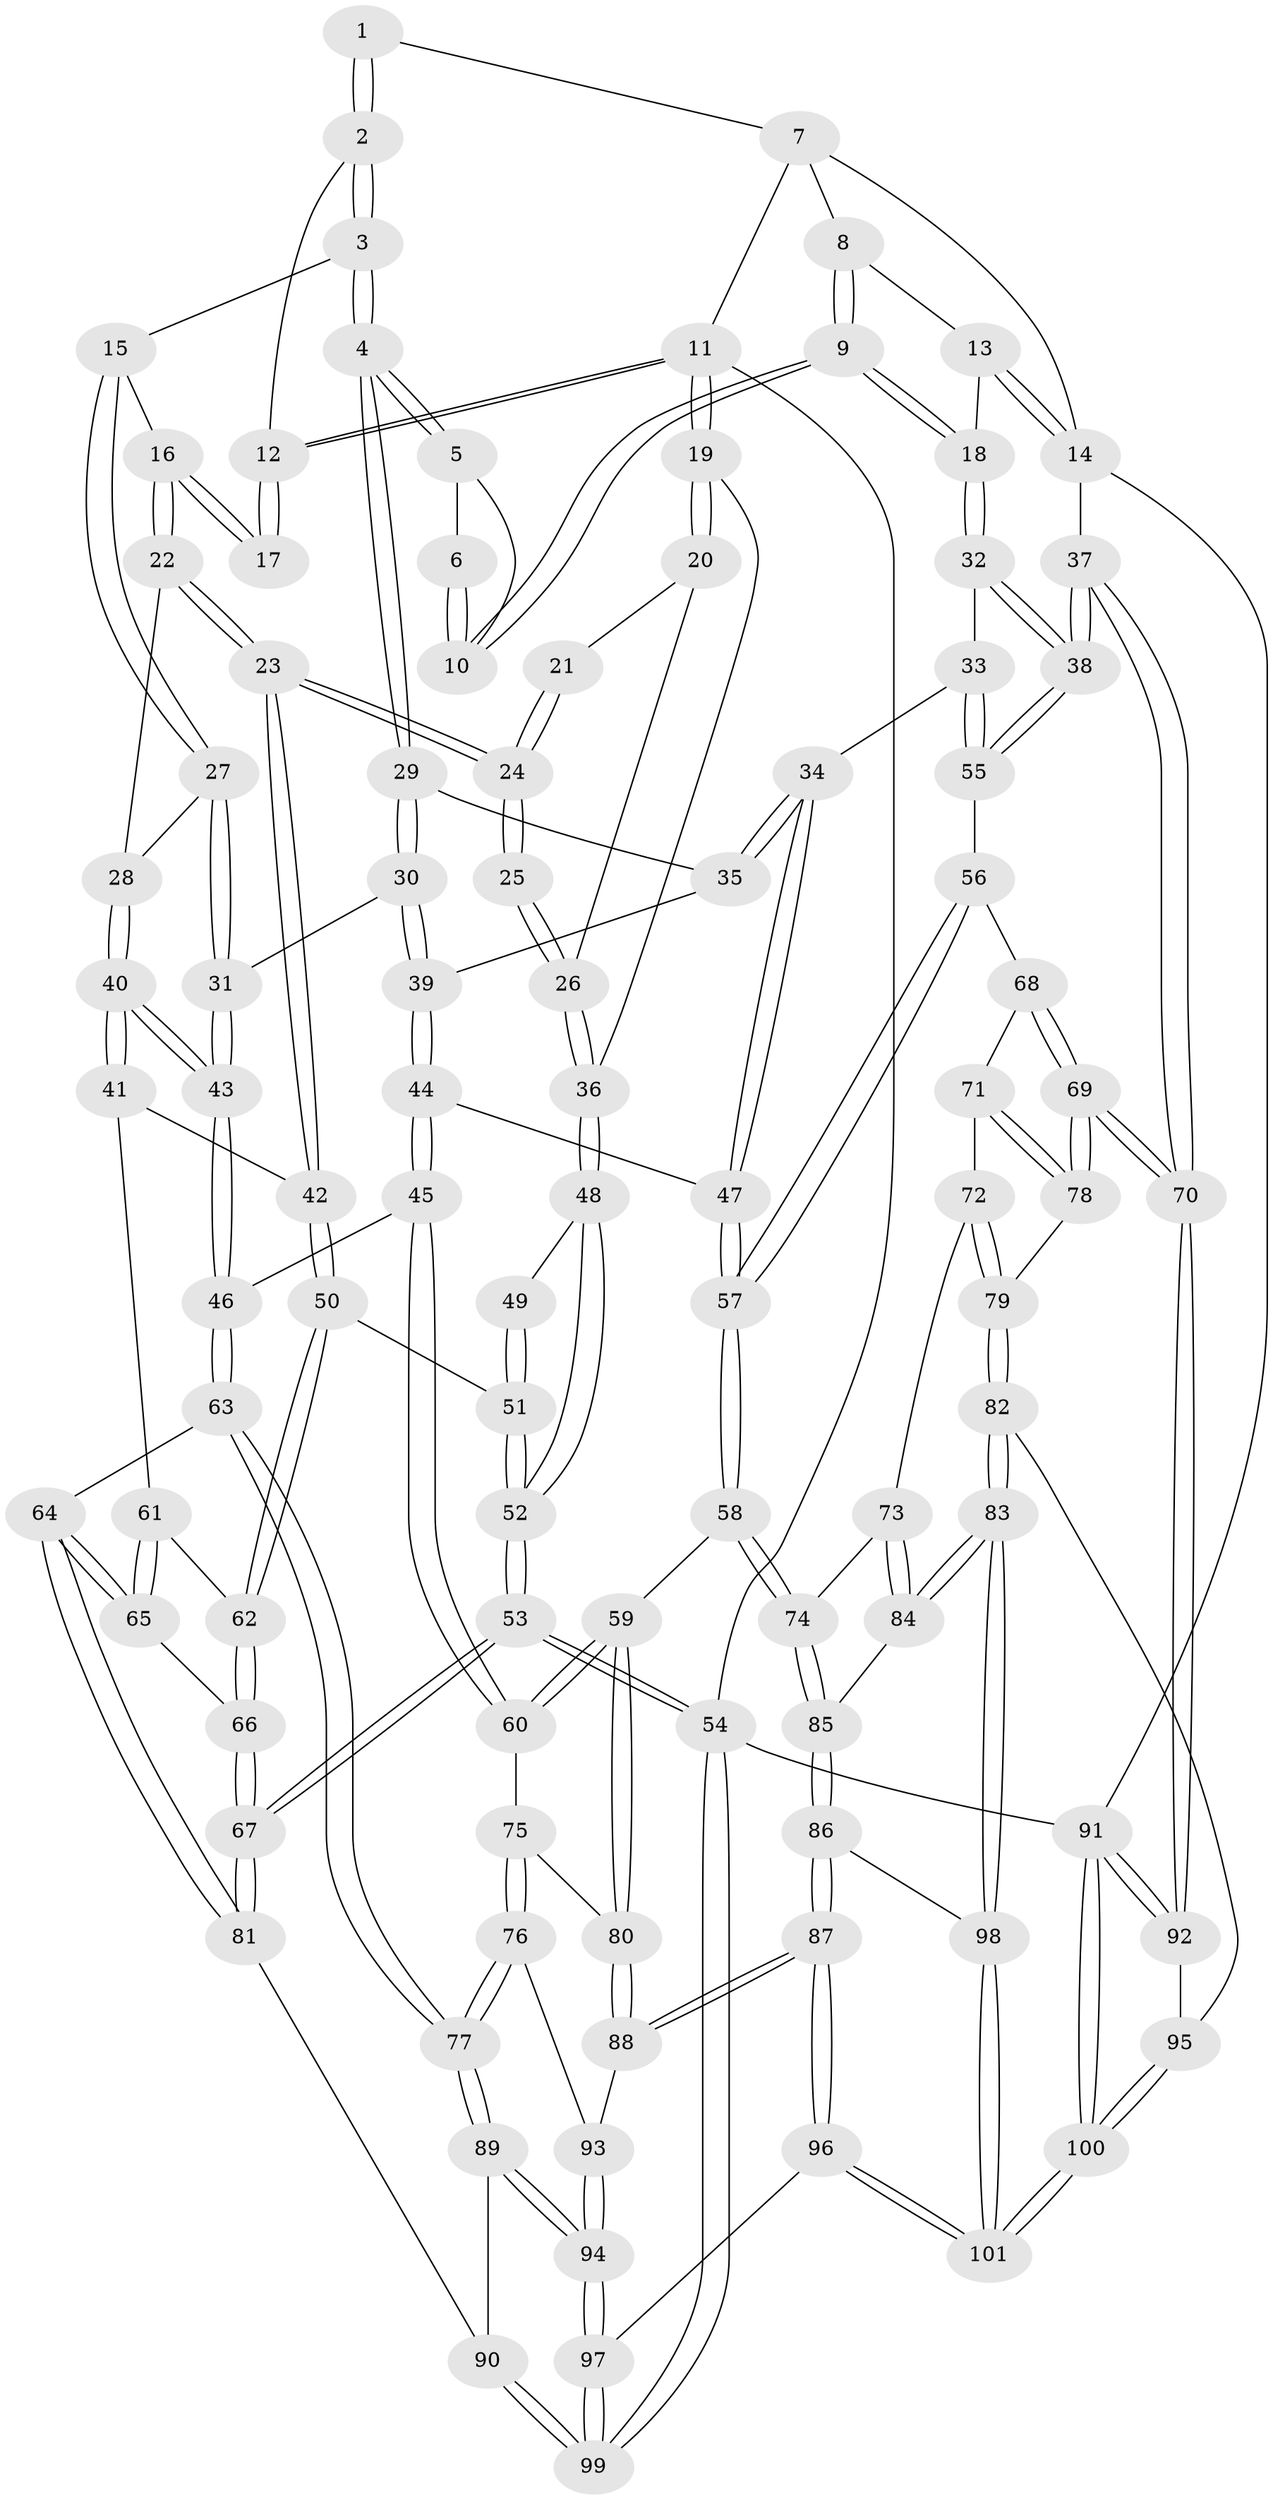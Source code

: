 // Generated by graph-tools (version 1.1) at 2025/11/02/21/25 10:11:13]
// undirected, 101 vertices, 249 edges
graph export_dot {
graph [start="1"]
  node [color=gray90,style=filled];
  1 [pos="+0.788088983587097+0"];
  2 [pos="+0.6375773349847017+0"];
  3 [pos="+0.5902113346612166+0.19642012730411068"];
  4 [pos="+0.6256001799779078+0.2311981934305129"];
  5 [pos="+0.7543056716494261+0.2395588322704995"];
  6 [pos="+0.7823302565175616+0"];
  7 [pos="+0.8628292076501716+0"];
  8 [pos="+0.88649118552492+0"];
  9 [pos="+0.8313714782727001+0.25599724360993675"];
  10 [pos="+0.8114718096723583+0.2508202800437701"];
  11 [pos="+0+0"];
  12 [pos="+0.35360050972244744+0"];
  13 [pos="+1+0.2059269810611544"];
  14 [pos="+1+0.2252302970513651"];
  15 [pos="+0.38086788592761145+0.2165493451172945"];
  16 [pos="+0.3772592639301617+0.21523585056306696"];
  17 [pos="+0.33144409774126765+0.1706615621298224"];
  18 [pos="+0.8410755398739177+0.2626805791786372"];
  19 [pos="+0+0"];
  20 [pos="+0+0.11087394483782848"];
  21 [pos="+0.14731047912559708+0.17524645934953573"];
  22 [pos="+0.2587390072865131+0.38212250279251914"];
  23 [pos="+0.18337589791146014+0.4568763229373189"];
  24 [pos="+0.1751024919819432+0.45106571348828894"];
  25 [pos="+0.12115307773990969+0.4397120946026206"];
  26 [pos="+0.0725561562485209+0.3574563770802895"];
  27 [pos="+0.41044027632818153+0.3433681349146246"];
  28 [pos="+0.3860740594485259+0.42314562532598265"];
  29 [pos="+0.6241828279058979+0.24687053168477574"];
  30 [pos="+0.5336167760939927+0.4058935447394885"];
  31 [pos="+0.5006006003270472+0.41972122222667596"];
  32 [pos="+0.8492205214411227+0.3070951015634804"];
  33 [pos="+0.7924108415039578+0.5043791737624692"];
  34 [pos="+0.7280961828591435+0.5031399121507958"];
  35 [pos="+0.6563045948477804+0.37051537860193445"];
  36 [pos="+0+0.34451356737187255"];
  37 [pos="+1+0.5446501561896002"];
  38 [pos="+1+0.5249258698896745"];
  39 [pos="+0.5829017548852373+0.45808137965545986"];
  40 [pos="+0.38327152706304424+0.5550852292068258"];
  41 [pos="+0.2838660384720053+0.548940786857078"];
  42 [pos="+0.18728546639004207+0.46584975926709"];
  43 [pos="+0.43167895135771533+0.577937231359531"];
  44 [pos="+0.615047512014995+0.5523318128568767"];
  45 [pos="+0.52735988830571+0.6134271211640867"];
  46 [pos="+0.45363918023680844+0.6007519232835405"];
  47 [pos="+0.6557467054296126+0.5435543306976364"];
  48 [pos="+0+0.43406988842081357"];
  49 [pos="+0.07451781045470003+0.4477211876664525"];
  50 [pos="+0.07851687605720926+0.6260427929488384"];
  51 [pos="+0.0033330145921237867+0.6085844454995727"];
  52 [pos="+0+0.6127649953259063"];
  53 [pos="+0+1"];
  54 [pos="+0+1"];
  55 [pos="+0.8158482592712767+0.5262431147017047"];
  56 [pos="+0.8192951274587799+0.6355056644341308"];
  57 [pos="+0.7224809404243471+0.6948711041606888"];
  58 [pos="+0.6942219813545729+0.7426393343155394"];
  59 [pos="+0.6142063298627681+0.7277507357429942"];
  60 [pos="+0.5626700381023224+0.6746327007583537"];
  61 [pos="+0.2626968921093121+0.598488673831483"];
  62 [pos="+0.11293764499594361+0.6929351865119859"];
  63 [pos="+0.39383919304755777+0.7417297728817359"];
  64 [pos="+0.2667251273909428+0.7498949105606184"];
  65 [pos="+0.2590096760096858+0.7405086478113857"];
  66 [pos="+0.11484689857593863+0.72177990686651"];
  67 [pos="+0.05501348004220998+0.8283277898538864"];
  68 [pos="+0.8269394232795158+0.6449669224568636"];
  69 [pos="+1+0.7389715679601637"];
  70 [pos="+1+0.7295520974937234"];
  71 [pos="+0.827620438772676+0.7395445117380387"];
  72 [pos="+0.7724780574703517+0.7648008940679799"];
  73 [pos="+0.7403175600385515+0.7675077089622706"];
  74 [pos="+0.6957744459885448+0.7450245838682201"];
  75 [pos="+0.5052719264122625+0.7836947986738371"];
  76 [pos="+0.47865427940360616+0.8097186656509773"];
  77 [pos="+0.41646168357461066+0.8086336709666397"];
  78 [pos="+0.893208859237509+0.7981106104696624"];
  79 [pos="+0.8558369790668963+0.8442832940284551"];
  80 [pos="+0.5871679125713727+0.799837703946564"];
  81 [pos="+0.2522209535120183+0.8285984513489597"];
  82 [pos="+0.8358802048092957+0.8833171355816901"];
  83 [pos="+0.8029270129354816+0.9008139040160512"];
  84 [pos="+0.7892490909631087+0.884843764799481"];
  85 [pos="+0.6823164708439377+0.8365606019221318"];
  86 [pos="+0.6241440487291986+0.9085349065272584"];
  87 [pos="+0.6025645279124996+0.9209451067565733"];
  88 [pos="+0.57702054033649+0.8574659310426059"];
  89 [pos="+0.414151396939452+0.8156689130170827"];
  90 [pos="+0.2752116285964137+0.8805441801303946"];
  91 [pos="+1+1"];
  92 [pos="+1+1"];
  93 [pos="+0.5104664508305703+0.8316382498717685"];
  94 [pos="+0.44660841448019617+1"];
  95 [pos="+0.8474832944995929+0.889501802641237"];
  96 [pos="+0.5116958478163807+1"];
  97 [pos="+0.4662171713064424+1"];
  98 [pos="+0.7982266090483645+0.9098194991323186"];
  99 [pos="+0.24120851894098583+1"];
  100 [pos="+1+1"];
  101 [pos="+0.7553713008711486+1"];
  1 -- 2;
  1 -- 2;
  1 -- 7;
  2 -- 3;
  2 -- 3;
  2 -- 12;
  3 -- 4;
  3 -- 4;
  3 -- 15;
  4 -- 5;
  4 -- 5;
  4 -- 29;
  4 -- 29;
  5 -- 6;
  5 -- 10;
  6 -- 10;
  6 -- 10;
  7 -- 8;
  7 -- 11;
  7 -- 14;
  8 -- 9;
  8 -- 9;
  8 -- 13;
  9 -- 10;
  9 -- 10;
  9 -- 18;
  9 -- 18;
  11 -- 12;
  11 -- 12;
  11 -- 19;
  11 -- 19;
  11 -- 54;
  12 -- 17;
  12 -- 17;
  13 -- 14;
  13 -- 14;
  13 -- 18;
  14 -- 37;
  14 -- 91;
  15 -- 16;
  15 -- 27;
  15 -- 27;
  16 -- 17;
  16 -- 17;
  16 -- 22;
  16 -- 22;
  18 -- 32;
  18 -- 32;
  19 -- 20;
  19 -- 20;
  19 -- 36;
  20 -- 21;
  20 -- 26;
  21 -- 24;
  21 -- 24;
  22 -- 23;
  22 -- 23;
  22 -- 28;
  23 -- 24;
  23 -- 24;
  23 -- 42;
  23 -- 42;
  24 -- 25;
  24 -- 25;
  25 -- 26;
  25 -- 26;
  26 -- 36;
  26 -- 36;
  27 -- 28;
  27 -- 31;
  27 -- 31;
  28 -- 40;
  28 -- 40;
  29 -- 30;
  29 -- 30;
  29 -- 35;
  30 -- 31;
  30 -- 39;
  30 -- 39;
  31 -- 43;
  31 -- 43;
  32 -- 33;
  32 -- 38;
  32 -- 38;
  33 -- 34;
  33 -- 55;
  33 -- 55;
  34 -- 35;
  34 -- 35;
  34 -- 47;
  34 -- 47;
  35 -- 39;
  36 -- 48;
  36 -- 48;
  37 -- 38;
  37 -- 38;
  37 -- 70;
  37 -- 70;
  38 -- 55;
  38 -- 55;
  39 -- 44;
  39 -- 44;
  40 -- 41;
  40 -- 41;
  40 -- 43;
  40 -- 43;
  41 -- 42;
  41 -- 61;
  42 -- 50;
  42 -- 50;
  43 -- 46;
  43 -- 46;
  44 -- 45;
  44 -- 45;
  44 -- 47;
  45 -- 46;
  45 -- 60;
  45 -- 60;
  46 -- 63;
  46 -- 63;
  47 -- 57;
  47 -- 57;
  48 -- 49;
  48 -- 52;
  48 -- 52;
  49 -- 51;
  49 -- 51;
  50 -- 51;
  50 -- 62;
  50 -- 62;
  51 -- 52;
  51 -- 52;
  52 -- 53;
  52 -- 53;
  53 -- 54;
  53 -- 54;
  53 -- 67;
  53 -- 67;
  54 -- 99;
  54 -- 99;
  54 -- 91;
  55 -- 56;
  56 -- 57;
  56 -- 57;
  56 -- 68;
  57 -- 58;
  57 -- 58;
  58 -- 59;
  58 -- 74;
  58 -- 74;
  59 -- 60;
  59 -- 60;
  59 -- 80;
  59 -- 80;
  60 -- 75;
  61 -- 62;
  61 -- 65;
  61 -- 65;
  62 -- 66;
  62 -- 66;
  63 -- 64;
  63 -- 77;
  63 -- 77;
  64 -- 65;
  64 -- 65;
  64 -- 81;
  64 -- 81;
  65 -- 66;
  66 -- 67;
  66 -- 67;
  67 -- 81;
  67 -- 81;
  68 -- 69;
  68 -- 69;
  68 -- 71;
  69 -- 70;
  69 -- 70;
  69 -- 78;
  69 -- 78;
  70 -- 92;
  70 -- 92;
  71 -- 72;
  71 -- 78;
  71 -- 78;
  72 -- 73;
  72 -- 79;
  72 -- 79;
  73 -- 74;
  73 -- 84;
  73 -- 84;
  74 -- 85;
  74 -- 85;
  75 -- 76;
  75 -- 76;
  75 -- 80;
  76 -- 77;
  76 -- 77;
  76 -- 93;
  77 -- 89;
  77 -- 89;
  78 -- 79;
  79 -- 82;
  79 -- 82;
  80 -- 88;
  80 -- 88;
  81 -- 90;
  82 -- 83;
  82 -- 83;
  82 -- 95;
  83 -- 84;
  83 -- 84;
  83 -- 98;
  83 -- 98;
  84 -- 85;
  85 -- 86;
  85 -- 86;
  86 -- 87;
  86 -- 87;
  86 -- 98;
  87 -- 88;
  87 -- 88;
  87 -- 96;
  87 -- 96;
  88 -- 93;
  89 -- 90;
  89 -- 94;
  89 -- 94;
  90 -- 99;
  90 -- 99;
  91 -- 92;
  91 -- 92;
  91 -- 100;
  91 -- 100;
  92 -- 95;
  93 -- 94;
  93 -- 94;
  94 -- 97;
  94 -- 97;
  95 -- 100;
  95 -- 100;
  96 -- 97;
  96 -- 101;
  96 -- 101;
  97 -- 99;
  97 -- 99;
  98 -- 101;
  98 -- 101;
  100 -- 101;
  100 -- 101;
}
